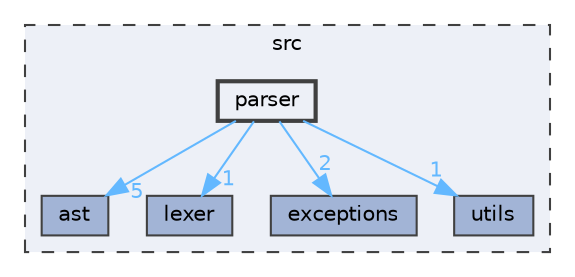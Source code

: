 digraph "C:/Users/gogop/CLionProjects/Zenith/src/parser"
{
 // LATEX_PDF_SIZE
  bgcolor="transparent";
  edge [fontname=Helvetica,fontsize=10,labelfontname=Helvetica,labelfontsize=10];
  node [fontname=Helvetica,fontsize=10,shape=box,height=0.2,width=0.4];
  compound=true
  subgraph clusterdir_68267d1309a1af8e8297ef4c3efbcdba {
    graph [ bgcolor="#edf0f7", pencolor="grey25", label="src", fontname=Helvetica,fontsize=10 style="filled,dashed", URL="dir_68267d1309a1af8e8297ef4c3efbcdba.html",tooltip=""]
  dir_203e5988f1ed315d29383d699972de6f [label="ast", fillcolor="#a2b4d6", color="grey25", style="filled", URL="dir_203e5988f1ed315d29383d699972de6f.html",tooltip=""];
  dir_e1aa690b4af0a0538ec65649b0390051 [label="lexer", fillcolor="#a2b4d6", color="grey25", style="filled", URL="dir_e1aa690b4af0a0538ec65649b0390051.html",tooltip=""];
  dir_6e33d6500a76933db4361f663e54ab12 [label="exceptions", fillcolor="#a2b4d6", color="grey25", style="filled", URL="dir_6e33d6500a76933db4361f663e54ab12.html",tooltip=""];
  dir_313caf1132e152dd9b58bea13a4052ca [label="utils", fillcolor="#a2b4d6", color="grey25", style="filled", URL="dir_313caf1132e152dd9b58bea13a4052ca.html",tooltip=""];
  dir_6cd8491d143eb218b70983dbdb3c58bc [label="parser", fillcolor="#edf0f7", color="grey25", style="filled,bold", URL="dir_6cd8491d143eb218b70983dbdb3c58bc.html",tooltip=""];
  }
  dir_6cd8491d143eb218b70983dbdb3c58bc->dir_203e5988f1ed315d29383d699972de6f [headlabel="5", labeldistance=1.5 headhref="dir_000019_000003.html" href="dir_000019_000003.html" color="steelblue1" fontcolor="steelblue1"];
  dir_6cd8491d143eb218b70983dbdb3c58bc->dir_313caf1132e152dd9b58bea13a4052ca [headlabel="1", labeldistance=1.5 headhref="dir_000019_000023.html" href="dir_000019_000023.html" color="steelblue1" fontcolor="steelblue1"];
  dir_6cd8491d143eb218b70983dbdb3c58bc->dir_6e33d6500a76933db4361f663e54ab12 [headlabel="2", labeldistance=1.5 headhref="dir_000019_000017.html" href="dir_000019_000017.html" color="steelblue1" fontcolor="steelblue1"];
  dir_6cd8491d143eb218b70983dbdb3c58bc->dir_e1aa690b4af0a0538ec65649b0390051 [headlabel="1", labeldistance=1.5 headhref="dir_000019_000018.html" href="dir_000019_000018.html" color="steelblue1" fontcolor="steelblue1"];
}
